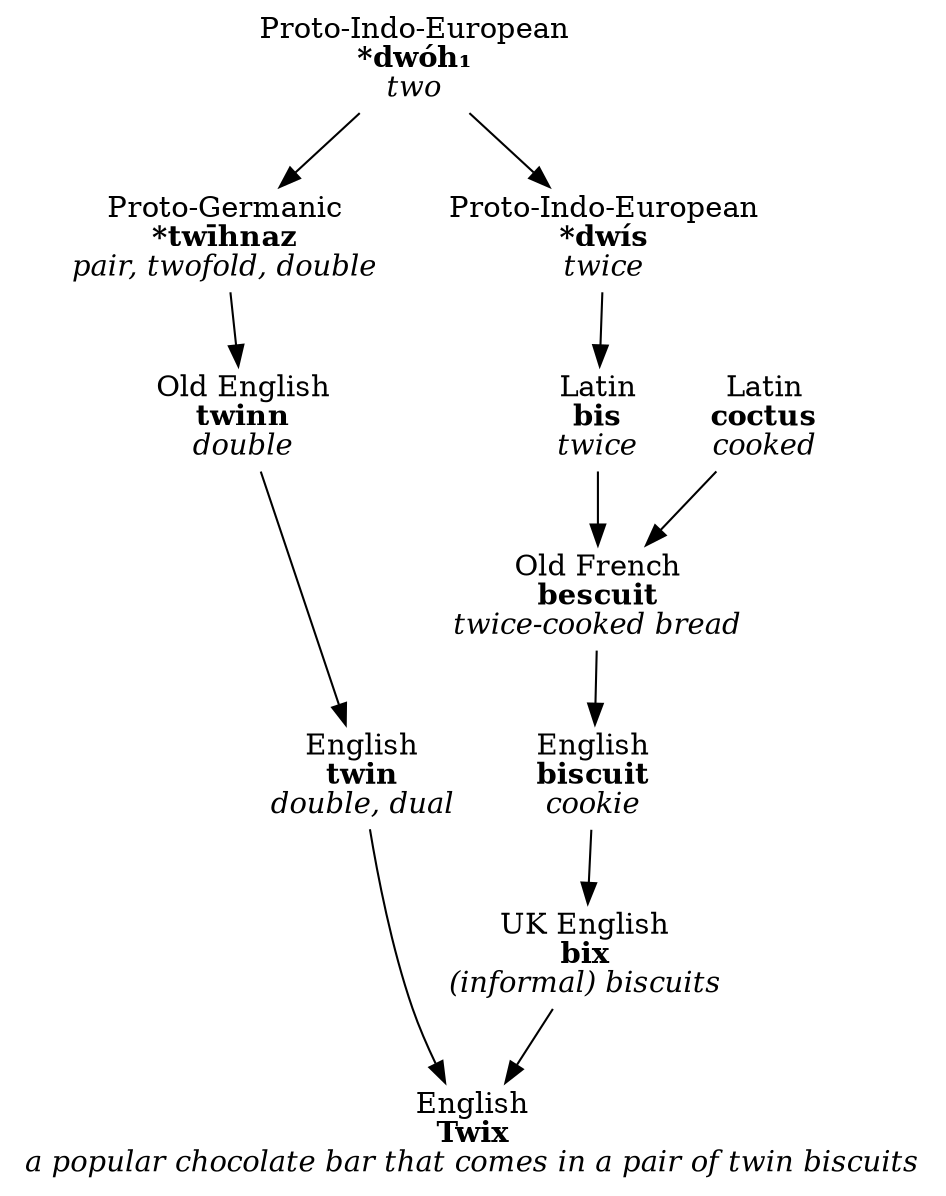 digraph twix {
	node [shape=plaintext];

	dwoh [label=<Proto-Indo-European<br/><b>*dwóh₁</b><br/><i>two</i>>]
	twihnaz [label=<Proto-Germanic<br/><b>*twīhnaz</b><br/><i>pair, twofold, double</i>>]
	twinn [label=<Old English<br/><b>twinn</b><br/><i>double</i>>]
	twin [label=<English<br/><b>twin</b><br/><i>double, dual</i>>]
	twix [label=<English<br/><b>Twix</b><br/><i>a popular chocolate bar that comes in a pair of twin biscuits</i>>]
	
	dwis [label=<Proto-Indo-European<br/><b>*dwís</b><br/><i>twice</i>>]
	bis [label=<Latin<br/><b>bis</b><br/><i>twice</i>>]
	coctus [label=<Latin<br/><b>coctus</b><br/><i>cooked</i>>]
	bescuit [label=<Old French<br/><b>bescuit</b><br/><i>twice-cooked bread</i>>]
	biscuit [label=<English<br/><b>biscuit</b><br/><i>cookie</i>>]
	bix [label=<UK English<br/><b>bix</b><br/><i>(informal) biscuits</i>>]
	
	dwoh -> twihnaz;
	twihnaz -> twinn;
	twinn -> twin;
	twin -> twix;
	
	dwoh -> dwis;
	dwis -> bis;
	bis -> bescuit;
	coctus -> bescuit;
	bescuit -> biscuit;
	biscuit -> bix;
	bix -> twix;
}
